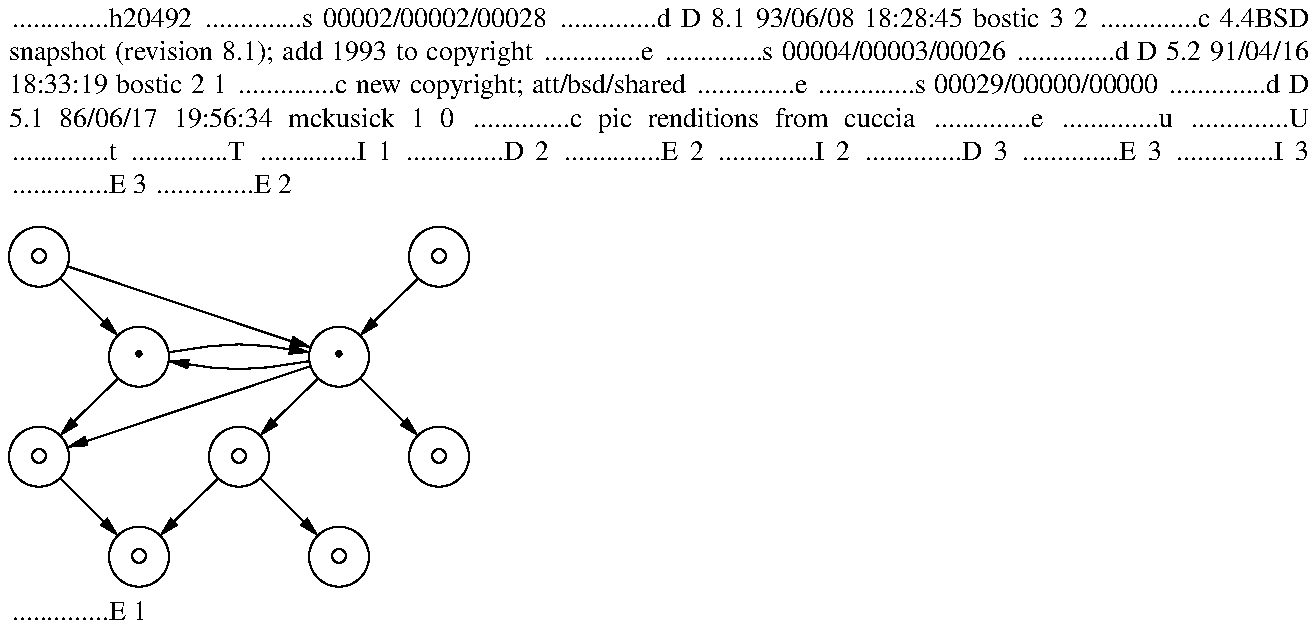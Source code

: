 h20492
s 00002/00002/00028
d D 8.1 93/06/08 18:28:45 bostic 3 2
c 4.4BSD snapshot (revision 8.1); add 1993 to copyright
e
s 00004/00003/00026
d D 5.2 91/04/16 18:33:19 bostic 2 1
c new copyright; att/bsd/shared
e
s 00029/00000/00000
d D 5.1 86/06/17 19:56:34 mckusick 1 0
c pic renditions from cuccia
e
u
U
t
T
I 1
D 2
.\" Copyright (c) 1986 Regents of the University of California.
.\" All rights reserved.  The Berkeley software License Agreement
.\" specifies the terms and conditions for redistribution.
E 2
I 2
D 3
.\" Copyright (c) 1986 The Regents of the University of California.
.\" All rights reserved.
E 3
I 3
.\" Copyright (c) 1986, 1993
.\"	The Regents of the University of California.  All rights reserved.
E 3
.\"
.\" %sccs.include.redist.man%
E 2
.\"
.\"	%W% (Berkeley) %G%
.\"
.PS
circle diam .3i "\(ci"
circle diam .3i "\(ci" at 1st circle + (2i,0i)
circle diam .3i "\(bu" at 1st circle + (0.5i,-0.5i)
circle diam .3i "\(bu" at 2nd circle - (0.5i, 0.5i)
circle diam .3i "\(ci" at 1st circle - (0i,1i)
circle diam .3i "\(ci" at 5th circle + (1i,0i)
circle diam .3i "\(ci" at 2nd circle - (0i,1i)
circle diam .3i "\(ci" at 3rd circle - (0i,1i)
circle diam .3i "\(ci" at 4th circle - (0i,1i)
arrow from 1st circle to 3rd circle chop .15i chop .15i
arrow from 1st circle to 4th circle chop .15i chop .15i
arrow from 2nd circle to 4th circle chop .15i chop .15i
spline -> from 3rd circle right .5i up .075i then right .5i down .075i  chop .15i chop .15i
spline -> from 4th circle left .5i down .075i then left .5i up .075i chop .15i chop .15i
arrow from 3rd circle to 5th circle chop .15i chop .15i
arrow from 4th circle to 5th circle chop .15i chop .15i
arrow from 4th circle to 6th circle chop .15i chop .15i
arrow from 4th circle to 7th circle chop .15i chop .15i
arrow from 5th circle to 8th circle chop .15i chop .15i
arrow from 6th circle to 8th circle chop .15i chop .15i
arrow from 6th circle to 9th circle chop .15i chop .15i
.PE
E 1
